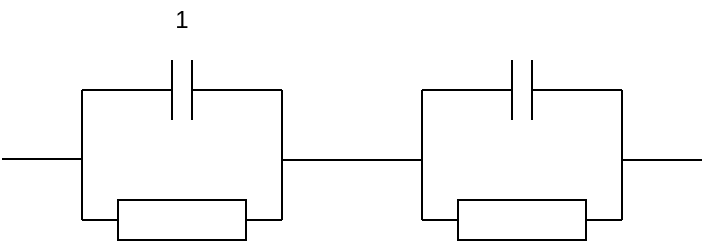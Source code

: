 <mxfile version="12.1.4" type="device" pages="1"><diagram id="AnHySqhqGCArIW82Mq7U" name="Page-1"><mxGraphModel dx="723" dy="445" grid="1" gridSize="10" guides="1" tooltips="1" connect="1" arrows="1" fold="1" page="1" pageScale="1" pageWidth="413" pageHeight="291" math="0" shadow="0"><root><mxCell id="0"/><mxCell id="1" parent="0"/><mxCell id="ZsbjAqZnxoREOViiCEH6-1" value="" style="pointerEvents=1;verticalLabelPosition=bottom;shadow=0;dashed=0;align=center;fillColor=#ffffff;html=1;verticalAlign=top;strokeWidth=1;shape=mxgraph.electrical.resistors.resistor_1;" vertex="1" parent="1"><mxGeometry x="70" y="170" width="100" height="20" as="geometry"/></mxCell><mxCell id="ZsbjAqZnxoREOViiCEH6-2" value="" style="pointerEvents=1;verticalLabelPosition=bottom;shadow=0;dashed=0;align=center;fillColor=#ffffff;html=1;verticalAlign=top;strokeWidth=1;shape=mxgraph.electrical.capacitors.capacitor_1;" vertex="1" parent="1"><mxGeometry x="70" y="100" width="100" height="30" as="geometry"/></mxCell><mxCell id="ZsbjAqZnxoREOViiCEH6-4" value="" style="endArrow=none;html=1;entryX=0;entryY=0.5;entryDx=0;entryDy=0;entryPerimeter=0;exitX=0;exitY=0.5;exitDx=0;exitDy=0;exitPerimeter=0;" edge="1" parent="1" source="ZsbjAqZnxoREOViiCEH6-1" target="ZsbjAqZnxoREOViiCEH6-2"><mxGeometry width="50" height="50" relative="1" as="geometry"><mxPoint x="60" y="180" as="sourcePoint"/><mxPoint x="110" y="130" as="targetPoint"/></mxGeometry></mxCell><mxCell id="ZsbjAqZnxoREOViiCEH6-5" value="" style="endArrow=none;html=1;entryX=0;entryY=0.5;entryDx=0;entryDy=0;entryPerimeter=0;exitX=0;exitY=0.5;exitDx=0;exitDy=0;exitPerimeter=0;" edge="1" parent="1"><mxGeometry width="50" height="50" relative="1" as="geometry"><mxPoint x="170" y="180" as="sourcePoint"/><mxPoint x="170" y="115" as="targetPoint"/></mxGeometry></mxCell><mxCell id="ZsbjAqZnxoREOViiCEH6-6" value="" style="endArrow=none;html=1;" edge="1" parent="1"><mxGeometry width="50" height="50" relative="1" as="geometry"><mxPoint x="340" y="150" as="sourcePoint"/><mxPoint x="380" y="150" as="targetPoint"/></mxGeometry></mxCell><mxCell id="ZsbjAqZnxoREOViiCEH6-7" value="" style="endArrow=none;html=1;" edge="1" parent="1"><mxGeometry width="50" height="50" relative="1" as="geometry"><mxPoint x="240" y="150" as="sourcePoint"/><mxPoint x="170" y="150" as="targetPoint"/></mxGeometry></mxCell><mxCell id="ZsbjAqZnxoREOViiCEH6-8" value="" style="pointerEvents=1;verticalLabelPosition=bottom;shadow=0;dashed=0;align=center;fillColor=#ffffff;html=1;verticalAlign=top;strokeWidth=1;shape=mxgraph.electrical.resistors.resistor_1;" vertex="1" parent="1"><mxGeometry x="240" y="170" width="100" height="20" as="geometry"/></mxCell><mxCell id="ZsbjAqZnxoREOViiCEH6-9" value="" style="pointerEvents=1;verticalLabelPosition=bottom;shadow=0;dashed=0;align=center;fillColor=#ffffff;html=1;verticalAlign=top;strokeWidth=1;shape=mxgraph.electrical.capacitors.capacitor_1;" vertex="1" parent="1"><mxGeometry x="240" y="100" width="100" height="30" as="geometry"/></mxCell><mxCell id="ZsbjAqZnxoREOViiCEH6-10" value="" style="endArrow=none;html=1;entryX=0;entryY=0.5;entryDx=0;entryDy=0;entryPerimeter=0;exitX=0;exitY=0.5;exitDx=0;exitDy=0;exitPerimeter=0;" edge="1" source="ZsbjAqZnxoREOViiCEH6-8" target="ZsbjAqZnxoREOViiCEH6-9" parent="1"><mxGeometry width="50" height="50" relative="1" as="geometry"><mxPoint x="230" y="180" as="sourcePoint"/><mxPoint x="280" y="130" as="targetPoint"/></mxGeometry></mxCell><mxCell id="ZsbjAqZnxoREOViiCEH6-11" value="" style="endArrow=none;html=1;entryX=0;entryY=0.5;entryDx=0;entryDy=0;entryPerimeter=0;exitX=0;exitY=0.5;exitDx=0;exitDy=0;exitPerimeter=0;" edge="1" parent="1"><mxGeometry width="50" height="50" relative="1" as="geometry"><mxPoint x="340" y="180" as="sourcePoint"/><mxPoint x="340" y="115" as="targetPoint"/></mxGeometry></mxCell><mxCell id="ZsbjAqZnxoREOViiCEH6-12" value="" style="endArrow=none;html=1;" edge="1" parent="1"><mxGeometry width="50" height="50" relative="1" as="geometry"><mxPoint x="30" y="149.5" as="sourcePoint"/><mxPoint x="70" y="149.5" as="targetPoint"/></mxGeometry></mxCell><mxCell id="ZsbjAqZnxoREOViiCEH6-13" value="1 " style="text;html=1;strokeColor=none;fillColor=none;align=center;verticalAlign=middle;whiteSpace=wrap;rounded=0;" vertex="1" parent="1"><mxGeometry x="100" y="70" width="40" height="20" as="geometry"/></mxCell></root></mxGraphModel></diagram></mxfile>